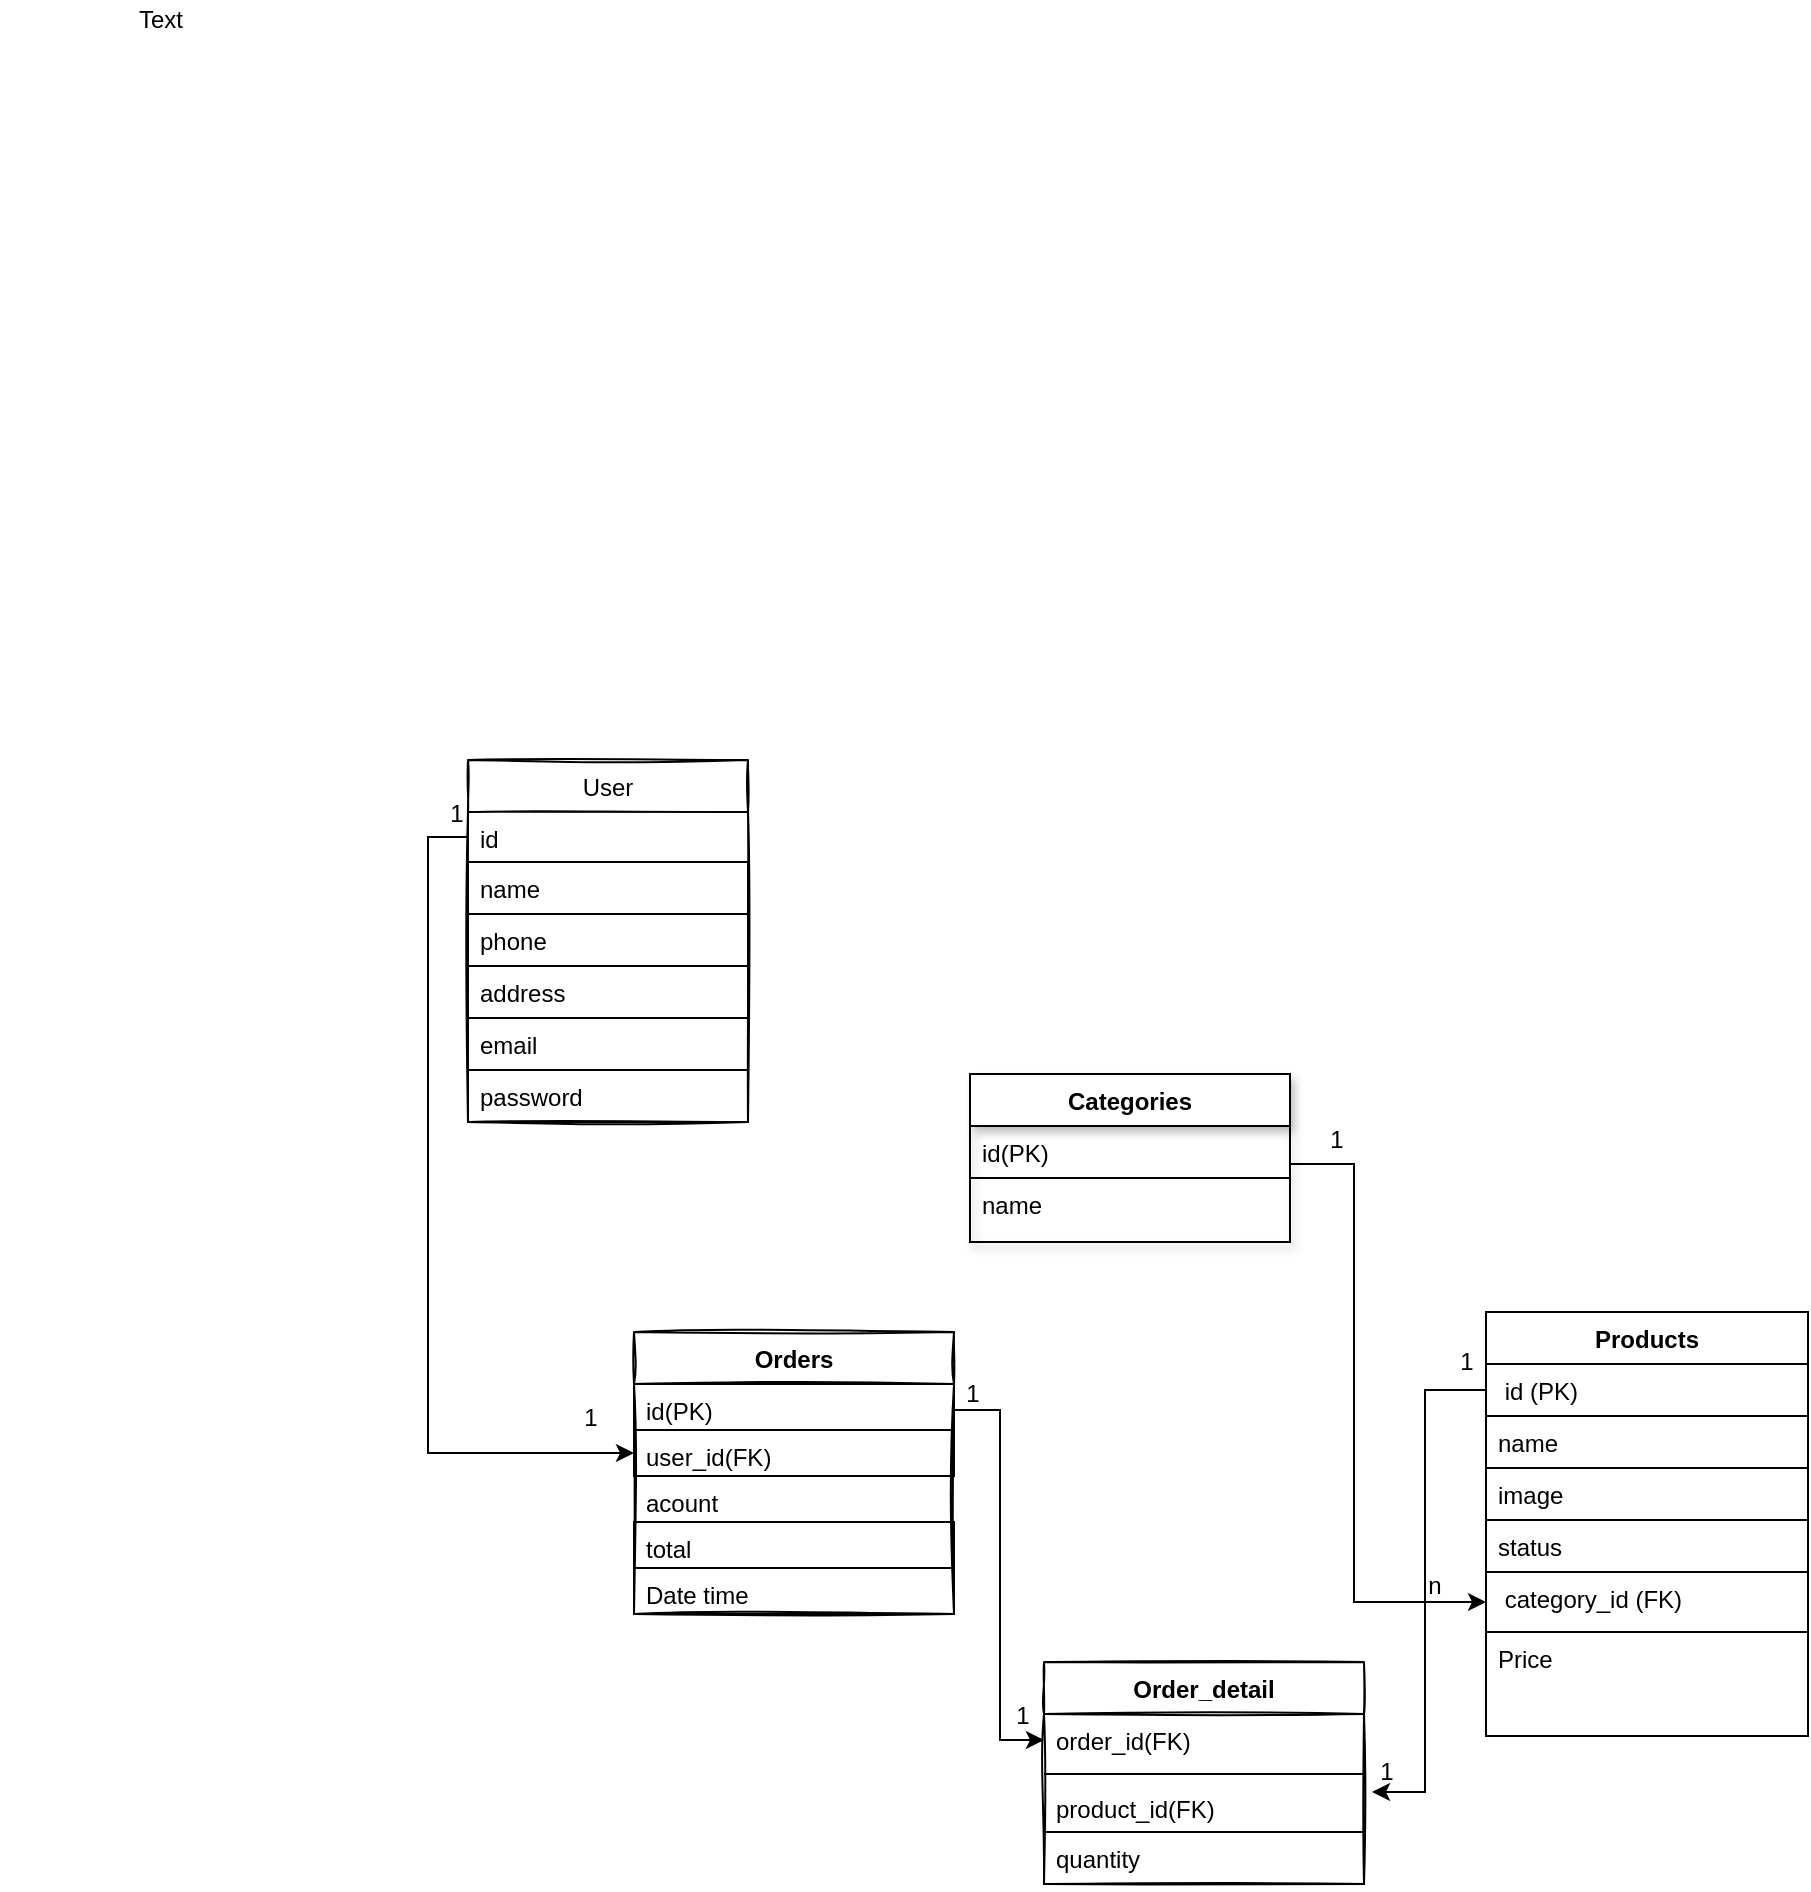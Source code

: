 <mxfile version="14.9.8" type="github">
  <diagram id="C5RBs43oDa-KdzZeNtuy" name="Page-1">
    <mxGraphModel dx="1486" dy="1476" grid="0" gridSize="10" guides="1" tooltips="1" connect="1" arrows="1" fold="1" page="1" pageScale="1" pageWidth="690" pageHeight="980" math="0" shadow="0">
      <root>
        <mxCell id="WIyWlLk6GJQsqaUBKTNV-0" />
        <mxCell id="WIyWlLk6GJQsqaUBKTNV-1" parent="WIyWlLk6GJQsqaUBKTNV-0" />
        <mxCell id="zkfFHV4jXpPFQw0GAbJ--17" value="Products" style="swimlane;fontStyle=1;align=center;verticalAlign=top;childLayout=stackLayout;horizontal=1;startSize=26;horizontalStack=0;resizeParent=1;resizeLast=0;collapsible=1;marginBottom=0;rounded=0;shadow=0;strokeWidth=1;" parent="WIyWlLk6GJQsqaUBKTNV-1" vertex="1">
          <mxGeometry x="570" y="150" width="161" height="212" as="geometry">
            <mxRectangle x="570" y="150" width="160" height="26" as="alternateBounds" />
          </mxGeometry>
        </mxCell>
        <mxCell id="iX7A5XX9I5Of193KK2fa-74" value=" id (PK)" style="text;align=left;verticalAlign=top;spacingLeft=4;spacingRight=4;overflow=hidden;rotatable=0;points=[[0,0.5],[1,0.5]];portConstraint=eastwest;" parent="zkfFHV4jXpPFQw0GAbJ--17" vertex="1">
          <mxGeometry y="26" width="161" height="26" as="geometry" />
        </mxCell>
        <mxCell id="zkfFHV4jXpPFQw0GAbJ--19" value="name" style="text;align=left;verticalAlign=top;spacingLeft=4;spacingRight=4;overflow=hidden;rotatable=0;points=[[0,0.5],[1,0.5]];portConstraint=eastwest;rounded=0;shadow=0;html=0;strokeColor=#000000;" parent="zkfFHV4jXpPFQw0GAbJ--17" vertex="1">
          <mxGeometry y="52" width="161" height="26" as="geometry" />
        </mxCell>
        <mxCell id="zkfFHV4jXpPFQw0GAbJ--20" value="image" style="text;align=left;verticalAlign=top;spacingLeft=4;spacingRight=4;overflow=hidden;rotatable=0;points=[[0,0.5],[1,0.5]];portConstraint=eastwest;rounded=0;shadow=0;html=0;strokeColor=#000000;" parent="zkfFHV4jXpPFQw0GAbJ--17" vertex="1">
          <mxGeometry y="78" width="161" height="26" as="geometry" />
        </mxCell>
        <mxCell id="zkfFHV4jXpPFQw0GAbJ--21" value="status" style="text;align=left;verticalAlign=top;spacingLeft=4;spacingRight=4;overflow=hidden;rotatable=0;points=[[0,0.5],[1,0.5]];portConstraint=eastwest;rounded=0;shadow=0;html=0;strokeColor=#000000;" parent="zkfFHV4jXpPFQw0GAbJ--17" vertex="1">
          <mxGeometry y="104" width="161" height="26" as="geometry" />
        </mxCell>
        <mxCell id="iX7A5XX9I5Of193KK2fa-23" value=" category_id (FK)" style="text;align=left;verticalAlign=top;spacingLeft=4;spacingRight=4;overflow=hidden;rotatable=0;points=[[0,0.5],[1,0.5]];portConstraint=eastwest;rounded=0;shadow=0;html=0;strokeWidth=1;strokeColor=#000000;" parent="zkfFHV4jXpPFQw0GAbJ--17" vertex="1">
          <mxGeometry y="130" width="161" height="30" as="geometry" />
        </mxCell>
        <mxCell id="zkfFHV4jXpPFQw0GAbJ--25" value="Price" style="text;align=left;verticalAlign=top;spacingLeft=4;spacingRight=4;overflow=hidden;rotatable=0;points=[[0,0.5],[1,0.5]];portConstraint=eastwest;" parent="zkfFHV4jXpPFQw0GAbJ--17" vertex="1">
          <mxGeometry y="160" width="161" height="26" as="geometry" />
        </mxCell>
        <mxCell id="iX7A5XX9I5Of193KK2fa-3" value="Text" style="text;html=1;align=center;verticalAlign=middle;resizable=0;points=[];autosize=1;strokeColor=none;" parent="WIyWlLk6GJQsqaUBKTNV-1" vertex="1">
          <mxGeometry x="-173" y="-506" width="160" height="20" as="geometry" />
        </mxCell>
        <mxCell id="iX7A5XX9I5Of193KK2fa-24" value="Categories" style="swimlane;fontStyle=1;align=center;verticalAlign=top;childLayout=stackLayout;horizontal=1;startSize=26;horizontalStack=0;resizeParent=1;resizeParentMax=0;resizeLast=0;collapsible=1;marginBottom=0;shadow=1;strokeWidth=1;" parent="WIyWlLk6GJQsqaUBKTNV-1" vertex="1">
          <mxGeometry x="312" y="31" width="160" height="84" as="geometry" />
        </mxCell>
        <mxCell id="iX7A5XX9I5Of193KK2fa-25" value="id(PK)" style="text;align=left;verticalAlign=top;spacingLeft=4;spacingRight=4;overflow=hidden;rotatable=0;points=[[0,0.5],[1,0.5]];portConstraint=eastwest;" parent="iX7A5XX9I5Of193KK2fa-24" vertex="1">
          <mxGeometry y="26" width="160" height="26" as="geometry" />
        </mxCell>
        <mxCell id="iX7A5XX9I5Of193KK2fa-27" value="name" style="text;align=left;verticalAlign=top;spacingLeft=4;spacingRight=4;overflow=hidden;rotatable=0;points=[[0,0.5],[1,0.5]];portConstraint=eastwest;strokeColor=#000000;shadow=0;" parent="iX7A5XX9I5Of193KK2fa-24" vertex="1">
          <mxGeometry y="52" width="160" height="32" as="geometry" />
        </mxCell>
        <mxCell id="iX7A5XX9I5Of193KK2fa-43" style="edgeStyle=orthogonalEdgeStyle;rounded=0;orthogonalLoop=1;jettySize=auto;html=1;exitX=1;exitY=0.5;exitDx=0;exitDy=0;entryX=0;entryY=0.5;entryDx=0;entryDy=0;" parent="WIyWlLk6GJQsqaUBKTNV-1" source="iX7A5XX9I5Of193KK2fa-27" target="iX7A5XX9I5Of193KK2fa-23" edge="1">
          <mxGeometry relative="1" as="geometry">
            <Array as="points">
              <mxPoint x="472" y="76" />
              <mxPoint x="504" y="76" />
              <mxPoint x="504" y="295" />
            </Array>
          </mxGeometry>
        </mxCell>
        <mxCell id="iX7A5XX9I5Of193KK2fa-44" value="1" style="text;html=1;align=center;verticalAlign=middle;resizable=0;points=[];autosize=1;strokeColor=none;" parent="WIyWlLk6GJQsqaUBKTNV-1" vertex="1">
          <mxGeometry x="486" y="55" width="17" height="18" as="geometry" />
        </mxCell>
        <mxCell id="iX7A5XX9I5Of193KK2fa-45" value="n" style="text;html=1;align=center;verticalAlign=middle;resizable=0;points=[];autosize=1;strokeColor=none;" parent="WIyWlLk6GJQsqaUBKTNV-1" vertex="1">
          <mxGeometry x="535" y="278" width="17" height="18" as="geometry" />
        </mxCell>
        <mxCell id="iX7A5XX9I5Of193KK2fa-49" value="Orders" style="swimlane;fontStyle=1;align=center;verticalAlign=top;childLayout=stackLayout;horizontal=1;startSize=26;horizontalStack=0;resizeParent=1;resizeParentMax=0;resizeLast=0;collapsible=1;marginBottom=0;rounded=0;shadow=0;glass=0;sketch=1;strokeColor=#000000;strokeWidth=1;fillColor=none;" parent="WIyWlLk6GJQsqaUBKTNV-1" vertex="1">
          <mxGeometry x="144" y="160" width="160" height="141" as="geometry" />
        </mxCell>
        <mxCell id="iX7A5XX9I5Of193KK2fa-50" value="id(PK)" style="text;fillColor=none;align=left;verticalAlign=top;spacingLeft=4;spacingRight=4;overflow=hidden;rotatable=0;points=[[0,0.5],[1,0.5]];portConstraint=eastwest;strokeColor=#000000;" parent="iX7A5XX9I5Of193KK2fa-49" vertex="1">
          <mxGeometry y="26" width="160" height="23" as="geometry" />
        </mxCell>
        <mxCell id="iX7A5XX9I5Of193KK2fa-68" value="user_id(FK)" style="text;fillColor=none;align=left;verticalAlign=top;spacingLeft=4;spacingRight=4;overflow=hidden;rotatable=0;points=[[0,0.5],[1,0.5]];portConstraint=eastwest;strokeColor=#000000;" parent="iX7A5XX9I5Of193KK2fa-49" vertex="1">
          <mxGeometry y="49" width="160" height="23" as="geometry" />
        </mxCell>
        <mxCell id="iX7A5XX9I5Of193KK2fa-85" value="acount" style="text;strokeColor=none;fillColor=none;align=left;verticalAlign=top;spacingLeft=4;spacingRight=4;overflow=hidden;rotatable=0;points=[[0,0.5],[1,0.5]];portConstraint=eastwest;" parent="iX7A5XX9I5Of193KK2fa-49" vertex="1">
          <mxGeometry y="72" width="160" height="23" as="geometry" />
        </mxCell>
        <mxCell id="n5zHaD88Q7wKOOidijiM-0" value="total" style="text;fillColor=none;align=left;verticalAlign=top;spacingLeft=4;spacingRight=4;overflow=hidden;rotatable=0;points=[[0,0.5],[1,0.5]];portConstraint=eastwest;strokeColor=#000000;" vertex="1" parent="iX7A5XX9I5Of193KK2fa-49">
          <mxGeometry y="95" width="160" height="23" as="geometry" />
        </mxCell>
        <mxCell id="iX7A5XX9I5Of193KK2fa-69" value="Date time" style="text;fillColor=none;align=left;verticalAlign=top;spacingLeft=4;spacingRight=4;overflow=hidden;rotatable=0;points=[[0,0.5],[1,0.5]];portConstraint=eastwest;strokeColor=#000000;" parent="iX7A5XX9I5Of193KK2fa-49" vertex="1">
          <mxGeometry y="118" width="160" height="23" as="geometry" />
        </mxCell>
        <mxCell id="iX7A5XX9I5Of193KK2fa-59" value="Order_detail" style="swimlane;fontStyle=1;align=center;verticalAlign=top;childLayout=stackLayout;horizontal=1;startSize=26;horizontalStack=0;resizeParent=1;resizeParentMax=0;resizeLast=0;collapsible=1;marginBottom=0;rounded=0;shadow=0;glass=0;sketch=1;fontColor=#000000;strokeColor=#000000;strokeWidth=1;fillColor=none;" parent="WIyWlLk6GJQsqaUBKTNV-1" vertex="1">
          <mxGeometry x="349" y="325" width="160" height="111" as="geometry" />
        </mxCell>
        <mxCell id="iX7A5XX9I5Of193KK2fa-60" value="order_id(FK)" style="text;strokeColor=none;fillColor=none;align=left;verticalAlign=top;spacingLeft=4;spacingRight=4;overflow=hidden;rotatable=0;points=[[0,0.5],[1,0.5]];portConstraint=eastwest;" parent="iX7A5XX9I5Of193KK2fa-59" vertex="1">
          <mxGeometry y="26" width="160" height="26" as="geometry" />
        </mxCell>
        <mxCell id="iX7A5XX9I5Of193KK2fa-61" value="" style="line;strokeWidth=1;fillColor=none;align=left;verticalAlign=middle;spacingTop=-1;spacingLeft=3;spacingRight=3;rotatable=0;labelPosition=right;points=[];portConstraint=eastwest;" parent="iX7A5XX9I5Of193KK2fa-59" vertex="1">
          <mxGeometry y="52" width="160" height="8" as="geometry" />
        </mxCell>
        <mxCell id="iX7A5XX9I5Of193KK2fa-62" value="product_id(FK)" style="text;fillColor=none;align=left;verticalAlign=top;spacingLeft=4;spacingRight=4;overflow=hidden;rotatable=0;points=[[0,0.5],[1,0.5]];portConstraint=eastwest;" parent="iX7A5XX9I5Of193KK2fa-59" vertex="1">
          <mxGeometry y="60" width="160" height="25" as="geometry" />
        </mxCell>
        <mxCell id="iX7A5XX9I5Of193KK2fa-72" value="quantity" style="text;fillColor=none;align=left;verticalAlign=top;spacingLeft=4;spacingRight=4;overflow=hidden;rotatable=0;points=[[0,0.5],[1,0.5]];portConstraint=eastwest;strokeColor=#000000;" parent="iX7A5XX9I5Of193KK2fa-59" vertex="1">
          <mxGeometry y="85" width="160" height="26" as="geometry" />
        </mxCell>
        <mxCell id="iX7A5XX9I5Of193KK2fa-63" style="edgeStyle=orthogonalEdgeStyle;rounded=0;orthogonalLoop=1;jettySize=auto;html=1;exitX=1;exitY=0.5;exitDx=0;exitDy=0;entryX=0;entryY=0.5;entryDx=0;entryDy=0;fontColor=#000000;" parent="WIyWlLk6GJQsqaUBKTNV-1" source="iX7A5XX9I5Of193KK2fa-50" target="iX7A5XX9I5Of193KK2fa-60" edge="1">
          <mxGeometry relative="1" as="geometry">
            <Array as="points">
              <mxPoint x="327" y="199" />
              <mxPoint x="327" y="364" />
            </Array>
          </mxGeometry>
        </mxCell>
        <mxCell id="iX7A5XX9I5Of193KK2fa-70" value="1" style="text;html=1;align=center;verticalAlign=middle;resizable=0;points=[];autosize=1;strokeColor=none;fontColor=#000000;" parent="WIyWlLk6GJQsqaUBKTNV-1" vertex="1">
          <mxGeometry x="304" y="182" width="17" height="18" as="geometry" />
        </mxCell>
        <mxCell id="iX7A5XX9I5Of193KK2fa-71" value="1" style="text;html=1;align=center;verticalAlign=middle;resizable=0;points=[];autosize=1;strokeColor=none;fontColor=#000000;" parent="WIyWlLk6GJQsqaUBKTNV-1" vertex="1">
          <mxGeometry x="329" y="343" width="17" height="18" as="geometry" />
        </mxCell>
        <mxCell id="iX7A5XX9I5Of193KK2fa-77" value="1" style="text;html=1;align=center;verticalAlign=middle;resizable=0;points=[];autosize=1;strokeColor=none;fontColor=#000000;" parent="WIyWlLk6GJQsqaUBKTNV-1" vertex="1">
          <mxGeometry x="511" y="371" width="17" height="18" as="geometry" />
        </mxCell>
        <mxCell id="iX7A5XX9I5Of193KK2fa-78" value="User" style="swimlane;fontStyle=0;childLayout=stackLayout;horizontal=1;startSize=26;fillColor=none;horizontalStack=0;resizeParent=1;resizeParentMax=0;resizeLast=0;collapsible=1;marginBottom=0;rounded=0;shadow=0;glass=0;sketch=1;fontColor=#000000;strokeColor=#000000;strokeWidth=1;" parent="WIyWlLk6GJQsqaUBKTNV-1" vertex="1">
          <mxGeometry x="61" y="-126" width="140" height="181" as="geometry" />
        </mxCell>
        <mxCell id="iX7A5XX9I5Of193KK2fa-80" value="id" style="text;strokeColor=none;fillColor=none;align=left;verticalAlign=top;spacingLeft=4;spacingRight=4;overflow=hidden;rotatable=0;points=[[0,0.5],[1,0.5]];portConstraint=eastwest;" parent="iX7A5XX9I5Of193KK2fa-78" vertex="1">
          <mxGeometry y="26" width="140" height="25" as="geometry" />
        </mxCell>
        <mxCell id="iX7A5XX9I5Of193KK2fa-83" value="name" style="text;fillColor=none;align=left;verticalAlign=top;spacingLeft=4;spacingRight=4;overflow=hidden;rotatable=0;points=[[0,0.5],[1,0.5]];portConstraint=eastwest;strokeColor=#000000;" parent="iX7A5XX9I5Of193KK2fa-78" vertex="1">
          <mxGeometry y="51" width="140" height="26" as="geometry" />
        </mxCell>
        <mxCell id="iX7A5XX9I5Of193KK2fa-84" value="phone" style="text;fillColor=none;align=left;verticalAlign=top;spacingLeft=4;spacingRight=4;overflow=hidden;rotatable=0;points=[[0,0.5],[1,0.5]];portConstraint=eastwest;strokeColor=#000000;" parent="iX7A5XX9I5Of193KK2fa-78" vertex="1">
          <mxGeometry y="77" width="140" height="26" as="geometry" />
        </mxCell>
        <mxCell id="iX7A5XX9I5Of193KK2fa-86" value="address" style="text;fillColor=none;align=left;verticalAlign=top;spacingLeft=4;spacingRight=4;overflow=hidden;rotatable=0;points=[[0,0.5],[1,0.5]];portConstraint=eastwest;strokeColor=#000000;" parent="iX7A5XX9I5Of193KK2fa-78" vertex="1">
          <mxGeometry y="103" width="140" height="26" as="geometry" />
        </mxCell>
        <mxCell id="iX7A5XX9I5Of193KK2fa-87" value="email" style="text;fillColor=none;align=left;verticalAlign=top;spacingLeft=4;spacingRight=4;overflow=hidden;rotatable=0;points=[[0,0.5],[1,0.5]];portConstraint=eastwest;strokeColor=#000000;" parent="iX7A5XX9I5Of193KK2fa-78" vertex="1">
          <mxGeometry y="129" width="140" height="26" as="geometry" />
        </mxCell>
        <mxCell id="iX7A5XX9I5Of193KK2fa-81" value="password" style="text;fillColor=none;align=left;verticalAlign=top;spacingLeft=4;spacingRight=4;overflow=hidden;rotatable=0;points=[[0,0.5],[1,0.5]];portConstraint=eastwest;strokeColor=#000000;" parent="iX7A5XX9I5Of193KK2fa-78" vertex="1">
          <mxGeometry y="155" width="140" height="26" as="geometry" />
        </mxCell>
        <mxCell id="iX7A5XX9I5Of193KK2fa-90" style="edgeStyle=orthogonalEdgeStyle;rounded=0;orthogonalLoop=1;jettySize=auto;html=1;exitX=0;exitY=0.5;exitDx=0;exitDy=0;entryX=0;entryY=0.5;entryDx=0;entryDy=0;fontColor=#000000;" parent="WIyWlLk6GJQsqaUBKTNV-1" source="iX7A5XX9I5Of193KK2fa-80" target="iX7A5XX9I5Of193KK2fa-68" edge="1">
          <mxGeometry relative="1" as="geometry" />
        </mxCell>
        <mxCell id="iX7A5XX9I5Of193KK2fa-91" style="edgeStyle=orthogonalEdgeStyle;rounded=0;orthogonalLoop=1;jettySize=auto;html=1;exitX=0;exitY=0.5;exitDx=0;exitDy=0;entryX=1.025;entryY=0.2;entryDx=0;entryDy=0;entryPerimeter=0;fontColor=#000000;" parent="WIyWlLk6GJQsqaUBKTNV-1" source="iX7A5XX9I5Of193KK2fa-74" target="iX7A5XX9I5Of193KK2fa-62" edge="1">
          <mxGeometry relative="1" as="geometry" />
        </mxCell>
        <mxCell id="iX7A5XX9I5Of193KK2fa-92" value="1" style="text;html=1;align=center;verticalAlign=middle;resizable=0;points=[];autosize=1;strokeColor=none;fontColor=#000000;" parent="WIyWlLk6GJQsqaUBKTNV-1" vertex="1">
          <mxGeometry x="551" y="166" width="17" height="18" as="geometry" />
        </mxCell>
        <mxCell id="iX7A5XX9I5Of193KK2fa-93" value="1" style="text;html=1;align=center;verticalAlign=middle;resizable=0;points=[];autosize=1;strokeColor=none;fontColor=#000000;" parent="WIyWlLk6GJQsqaUBKTNV-1" vertex="1">
          <mxGeometry x="46" y="-108" width="17" height="18" as="geometry" />
        </mxCell>
        <mxCell id="iX7A5XX9I5Of193KK2fa-94" value="1" style="text;html=1;align=center;verticalAlign=middle;resizable=0;points=[];autosize=1;strokeColor=none;fontColor=#000000;" parent="WIyWlLk6GJQsqaUBKTNV-1" vertex="1">
          <mxGeometry x="113" y="194" width="17" height="18" as="geometry" />
        </mxCell>
      </root>
    </mxGraphModel>
  </diagram>
</mxfile>
